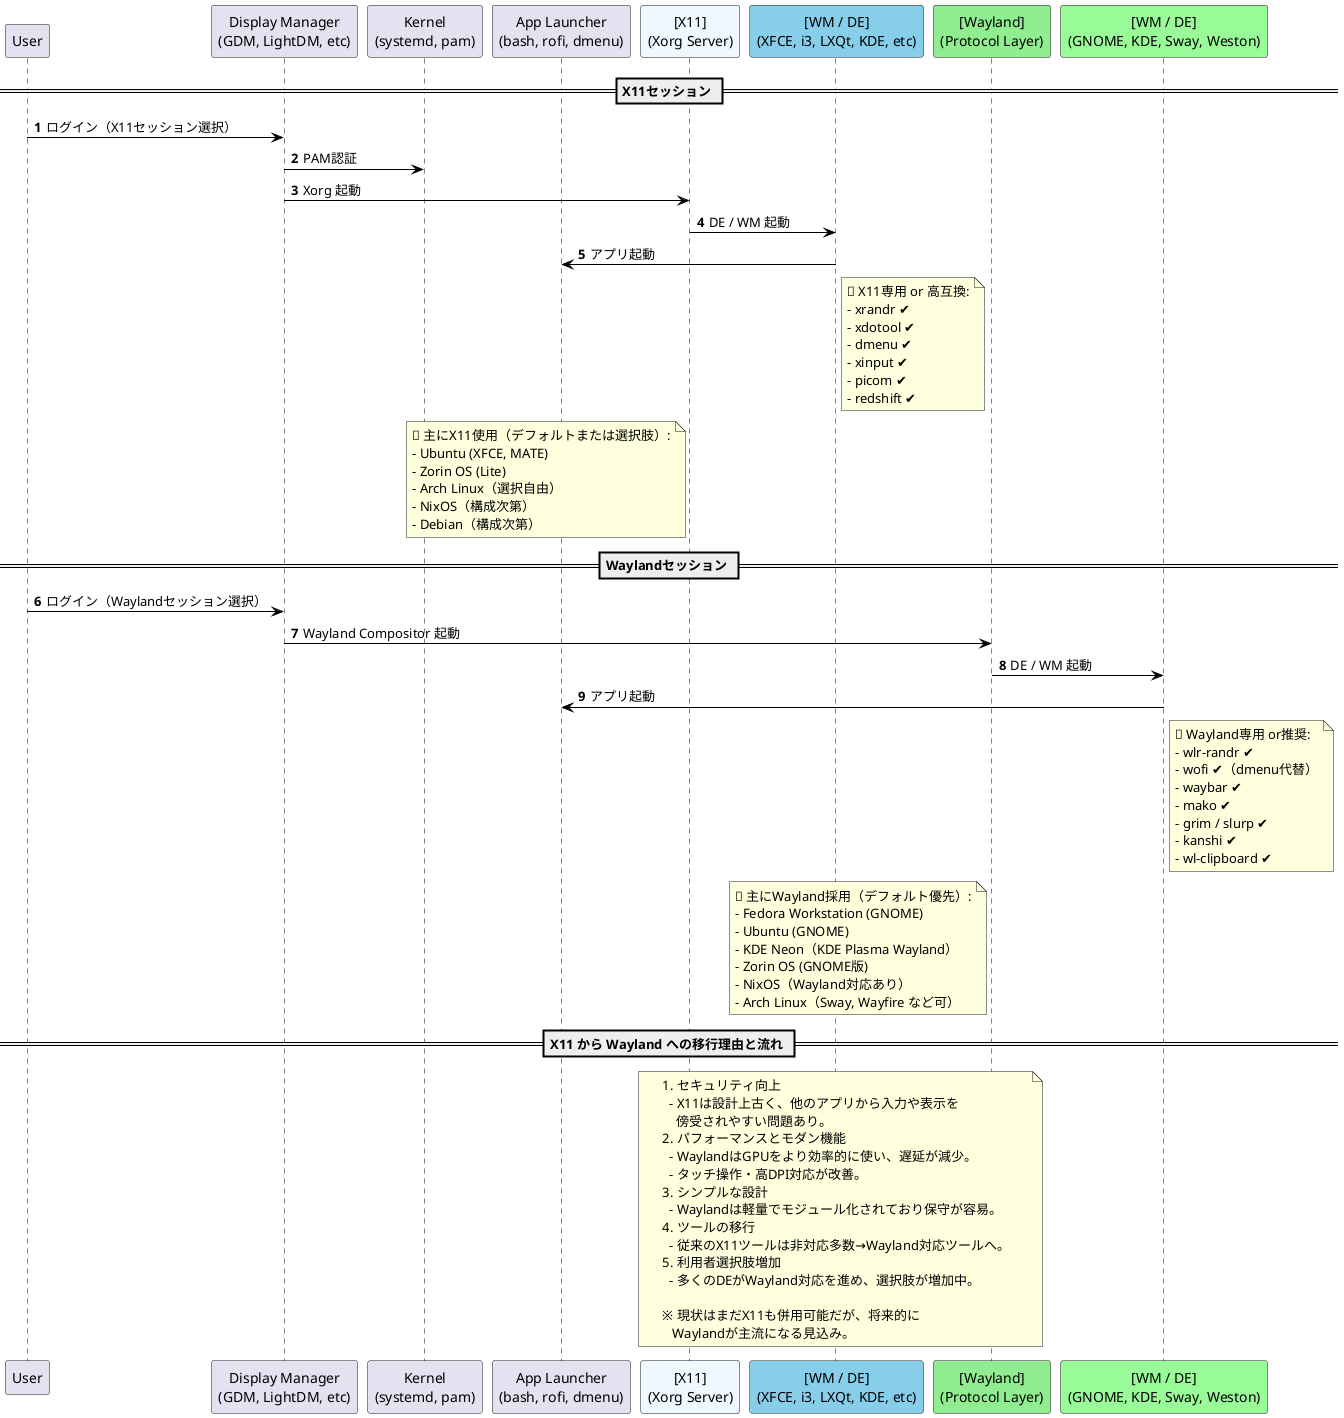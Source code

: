 @startuml
skinparam sequence {
  ArrowColor Black
  LifeLineBorderColor Black
  LifeLineBackgroundColor White
}

autonumber

participant "User" as User
participant "Display Manager\n(GDM, LightDM, etc)" as DM
participant "Kernel\n(systemd, pam)" as Kernel
participant "App Launcher\n(bash, rofi, dmenu)" as Launcher

== X11セッション ==
participant "[X11]\n(Xorg Server)" as X11 #aliceblue
participant "[WM / DE]\n(XFCE, i3, LXQt, KDE, etc)" as X11DE #skyblue

User -> DM : ログイン（X11セッション選択）
DM -> Kernel : PAM認証
DM -> X11 : Xorg 起動
X11 -> X11DE : DE / WM 起動
X11DE -> Launcher : アプリ起動

note right of X11DE
💠 X11専用 or 高互換:
- xrandr ✔️
- xdotool ✔️
- dmenu ✔️
- xinput ✔️
- picom ✔️
- redshift ✔️
end note

note left of X11
🧱 主にX11使用（デフォルトまたは選択肢）:
- Ubuntu (XFCE, MATE)
- Zorin OS (Lite)
- Arch Linux（選択自由）
- NixOS（構成次第）
- Debian（構成次第）
end note

== Waylandセッション ==
participant "[Wayland]\n(Protocol Layer)" as Wayland #lightgreen
participant "[WM / DE]\n(GNOME, KDE, Sway, Weston)" as WaylandDE #palegreen

User -> DM : ログイン（Waylandセッション選択）
DM -> Wayland : Wayland Compositor 起動
Wayland -> WaylandDE : DE / WM 起動
WaylandDE -> Launcher : アプリ起動

note right of WaylandDE
💠 Wayland専用 or推奨:
- wlr-randr ✔️
- wofi ✔️（dmenu代替）
- waybar ✔️
- mako ✔️
- grim / slurp ✔️
- kanshi ✔️
- wl-clipboard ✔️
end note

note left of Wayland
🧬 主にWayland採用（デフォルト優先）:
- Fedora Workstation (GNOME)
- Ubuntu (GNOME)
- KDE Neon（KDE Plasma Wayland）
- Zorin OS (GNOME版)
- NixOS（Wayland対応あり）
- Arch Linux（Sway, Wayfire など可）
end note

== X11 から Wayland への移行理由と流れ ==
note over X11, Wayland
1. セキュリティ向上
  - X11は設計上古く、他のアプリから入力や表示を
    傍受されやすい問題あり。
2. パフォーマンスとモダン機能
  - WaylandはGPUをより効率的に使い、遅延が減少。
  - タッチ操作・高DPI対応が改善。
3. シンプルな設計
  - Waylandは軽量でモジュール化されており保守が容易。
4. ツールの移行
  - 従来のX11ツールは非対応多数→Wayland対応ツールへ。
5. 利用者選択肢増加
  - 多くのDEがWayland対応を進め、選択肢が増加中。

※ 現状はまだX11も併用可能だが、将来的に
   Waylandが主流になる見込み。
end note

@enduml